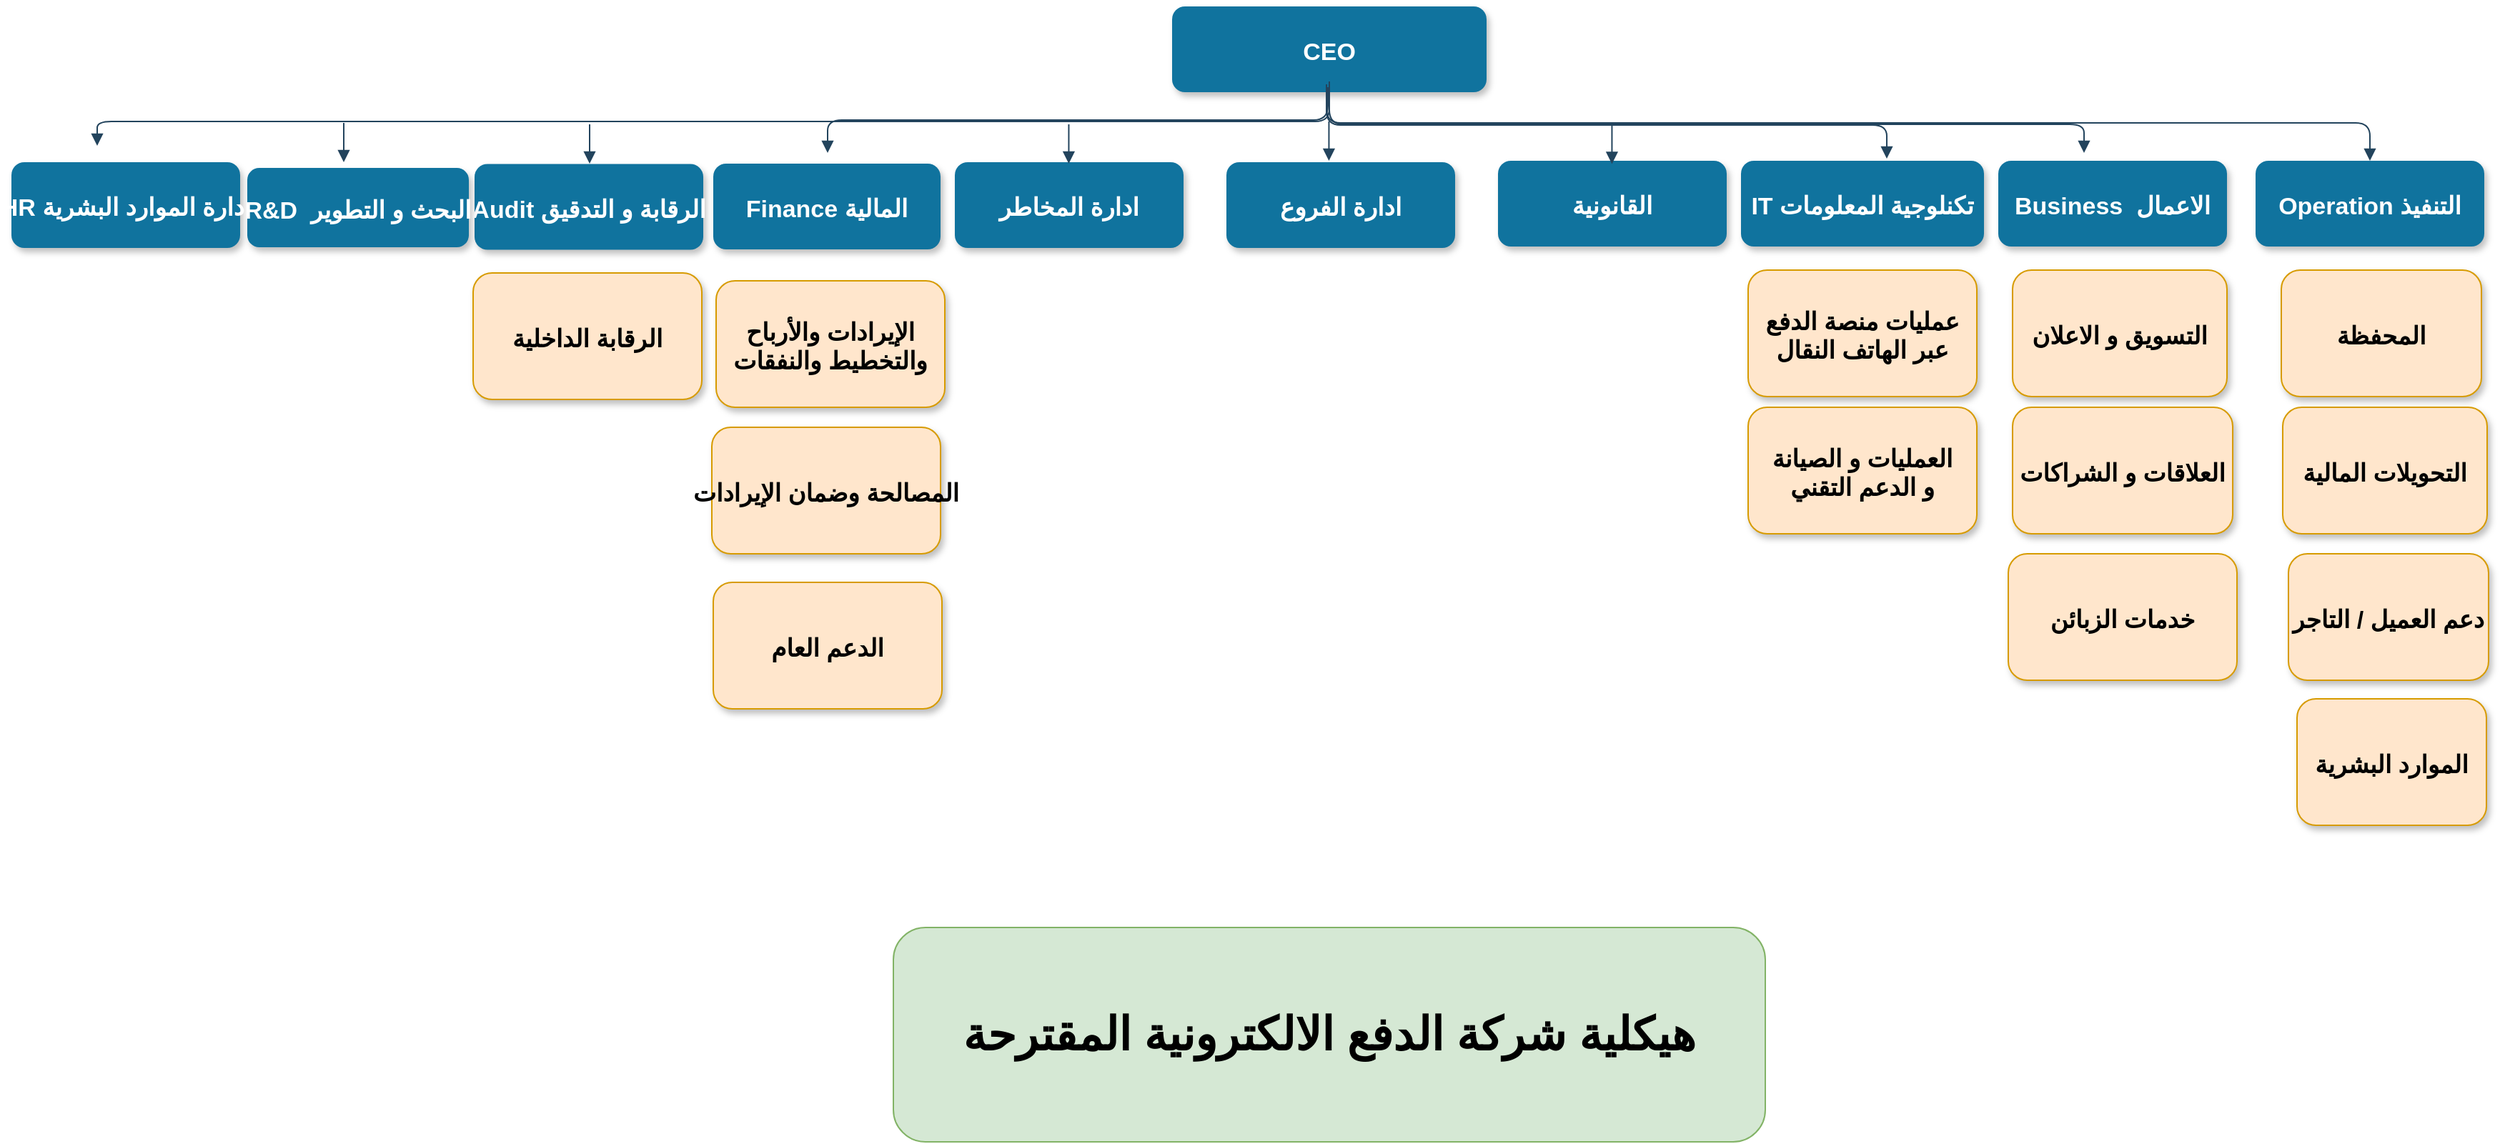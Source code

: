 <mxfile version="23.1.5" type="github">
  <diagram name="Page-1" id="97916047-d0de-89f5-080d-49f4d83e522f">
    <mxGraphModel dx="2390" dy="1230" grid="1" gridSize="10" guides="1" tooltips="1" connect="1" arrows="1" fold="1" page="1" pageScale="1.5" pageWidth="1169" pageHeight="827" background="none" math="0" shadow="0">
      <root>
        <mxCell id="0" />
        <mxCell id="1" parent="0" />
        <mxCell id="4" value="HR ادارة الموارد البشرية" style="rounded=1;fillColor=#10739E;strokeColor=none;shadow=1;gradientColor=none;fontStyle=1;fontColor=#FFFFFF;fontSize=17;strokeWidth=1;" parent="1" vertex="1">
          <mxGeometry x="10" y="454.5" width="160" height="60" as="geometry" />
        </mxCell>
        <mxCell id="3" value="CEO" style="rounded=1;fillColor=#10739E;strokeColor=none;shadow=1;gradientColor=none;fontStyle=1;fontColor=#FFFFFF;fontSize=17;strokeWidth=1;" parent="1" vertex="1">
          <mxGeometry x="822" y="345.5" width="220" height="60" as="geometry" />
        </mxCell>
        <mxCell id="5" value="Finance المالية" style="rounded=1;fillColor=#10739E;strokeColor=none;shadow=1;gradientColor=none;fontStyle=1;fontColor=#FFFFFF;fontSize=17;strokeWidth=1;" parent="1" vertex="1">
          <mxGeometry x="501" y="455.5" width="159" height="60" as="geometry" />
        </mxCell>
        <mxCell id="6" value="IT تكنلوجية المعلومات" style="rounded=1;fillColor=#10739E;strokeColor=none;shadow=1;gradientColor=none;fontStyle=1;fontColor=#FFFFFF;fontSize=17;strokeWidth=1;" parent="1" vertex="1">
          <mxGeometry x="1220" y="453.5" width="170" height="60" as="geometry" />
        </mxCell>
        <mxCell id="9" value="Audit الرقابة و التدقيق" style="rounded=1;fillColor=#10739E;strokeColor=none;shadow=1;gradientColor=none;fontStyle=1;fontColor=#FFFFFF;fontSize=17;strokeWidth=1;" parent="1" vertex="1">
          <mxGeometry x="334" y="455.75" width="160" height="60" as="geometry" />
        </mxCell>
        <mxCell id="10" value="Business  الاعمال" style="rounded=1;fillColor=#10739E;strokeColor=none;shadow=1;gradientColor=none;fontStyle=1;fontColor=#FFFFFF;fontSize=17;strokeWidth=1;" parent="1" vertex="1">
          <mxGeometry x="1400" y="453.5" width="160" height="60" as="geometry" />
        </mxCell>
        <mxCell id="11" value="Operation التنفيذ" style="rounded=1;fillColor=#10739E;strokeColor=none;shadow=1;gradientColor=none;fontStyle=1;fontColor=#FFFFFF;fontSize=17;strokeWidth=1;" parent="1" vertex="1">
          <mxGeometry x="1580" y="453.5" width="160" height="60" as="geometry" />
        </mxCell>
        <mxCell id="30" value="" style="edgeStyle=elbowEdgeStyle;elbow=vertical;strokeWidth=1;endArrow=block;endFill=1;fontStyle=1;strokeColor=#23445D;fontSize=17;" parent="1" edge="1">
          <mxGeometry x="22" y="165.5" width="100" height="100" as="geometry">
            <mxPoint x="931" y="402" as="sourcePoint" />
            <mxPoint x="581" y="448" as="targetPoint" />
          </mxGeometry>
        </mxCell>
        <mxCell id="31" value="" style="edgeStyle=elbowEdgeStyle;elbow=vertical;strokeWidth=1;endArrow=block;endFill=1;fontStyle=1;strokeColor=#23445D;fontSize=17;" parent="1" edge="1">
          <mxGeometry x="22" y="165.5" width="100" height="100" as="geometry">
            <mxPoint x="932" y="408.5" as="sourcePoint" />
            <mxPoint x="70" y="443" as="targetPoint" />
          </mxGeometry>
        </mxCell>
        <mxCell id="32" value="" style="edgeStyle=elbowEdgeStyle;elbow=vertical;strokeWidth=1;endArrow=block;endFill=1;fontStyle=1;strokeColor=#23445D;fontSize=17;entryX=0.5;entryY=0;entryDx=0;entryDy=0;" parent="1" target="11" edge="1">
          <mxGeometry x="22" y="165.5" width="100" height="100" as="geometry">
            <mxPoint x="930" y="400.5" as="sourcePoint" />
            <mxPoint x="1460" y="455" as="targetPoint" />
          </mxGeometry>
        </mxCell>
        <mxCell id="39" value="" style="edgeStyle=elbowEdgeStyle;elbow=vertical;strokeWidth=1;endArrow=block;endFill=1;fontStyle=1;strokeColor=#23445D;fontSize=17;" parent="1" edge="1">
          <mxGeometry x="62" y="175.5" width="100" height="100" as="geometry">
            <mxPoint x="414.5" y="428" as="sourcePoint" />
            <mxPoint x="414.5" y="455.5" as="targetPoint" />
          </mxGeometry>
        </mxCell>
        <mxCell id="55" value="" style="edgeStyle=elbowEdgeStyle;elbow=vertical;strokeWidth=1;endArrow=block;endFill=1;fontStyle=1;strokeColor=#23445D;fontSize=17;" parent="1" edge="1">
          <mxGeometry x="22" y="165.5" width="100" height="100" as="geometry">
            <mxPoint x="932" y="398" as="sourcePoint" />
            <mxPoint x="1460" y="448" as="targetPoint" />
            <Array as="points">
              <mxPoint x="1052" y="428" />
              <mxPoint x="1132" y="393.5" />
            </Array>
          </mxGeometry>
        </mxCell>
        <mxCell id="xqLkP6JCB7rxwv551sbq-57" value="" style="edgeStyle=elbowEdgeStyle;elbow=vertical;strokeWidth=1;endArrow=block;endFill=1;fontStyle=1;strokeColor=#23445D;fontSize=17;" edge="1" parent="1">
          <mxGeometry x="22" y="165.5" width="100" height="100" as="geometry">
            <mxPoint x="930" y="400" as="sourcePoint" />
            <mxPoint x="1322" y="452" as="targetPoint" />
            <Array as="points">
              <mxPoint x="869" y="428.5" />
              <mxPoint x="949" y="394" />
            </Array>
          </mxGeometry>
        </mxCell>
        <mxCell id="xqLkP6JCB7rxwv551sbq-61" value="الرقابة الداخلية" style="rounded=1;fillColor=#ffe6cc;strokeColor=#d79b00;shadow=1;fontStyle=1;fontSize=17;strokeWidth=1;" vertex="1" parent="1">
          <mxGeometry x="333" y="532" width="160" height="88.5" as="geometry" />
        </mxCell>
        <mxCell id="xqLkP6JCB7rxwv551sbq-64" value="الإيرادات والأرباح &#xa;والتخطيط والنفقات" style="rounded=1;fillColor=#ffe6cc;strokeColor=#d79b00;shadow=1;fontStyle=1;fontSize=17;strokeWidth=1;" vertex="1" parent="1">
          <mxGeometry x="503" y="537.5" width="160" height="88.5" as="geometry" />
        </mxCell>
        <mxCell id="xqLkP6JCB7rxwv551sbq-65" value="المصالحة وضمان الإيرادات" style="rounded=1;fillColor=#ffe6cc;strokeColor=#d79b00;shadow=1;fontStyle=1;fontSize=17;strokeWidth=1;" vertex="1" parent="1">
          <mxGeometry x="500" y="640" width="160" height="88.5" as="geometry" />
        </mxCell>
        <mxCell id="xqLkP6JCB7rxwv551sbq-66" value="الدعم العام" style="rounded=1;fillColor=#ffe6cc;strokeColor=#d79b00;shadow=1;fontStyle=1;fontSize=17;strokeWidth=1;" vertex="1" parent="1">
          <mxGeometry x="501" y="748.5" width="160" height="88.5" as="geometry" />
        </mxCell>
        <mxCell id="xqLkP6JCB7rxwv551sbq-67" value="عمليات منصة الدفع &#xa;عبر الهاتف النقال" style="rounded=1;fillColor=#ffe6cc;strokeColor=#d79b00;shadow=1;fontStyle=1;fontSize=17;strokeWidth=1;" vertex="1" parent="1">
          <mxGeometry x="1225" y="530" width="160" height="88.5" as="geometry" />
        </mxCell>
        <mxCell id="xqLkP6JCB7rxwv551sbq-68" value="العمليات و الصيانة&#xa;و الدعم التقني" style="rounded=1;fillColor=#ffe6cc;strokeColor=#d79b00;shadow=1;fontStyle=1;fontSize=17;strokeWidth=1;" vertex="1" parent="1">
          <mxGeometry x="1225" y="626" width="160" height="88.5" as="geometry" />
        </mxCell>
        <mxCell id="xqLkP6JCB7rxwv551sbq-70" value="التسويق و الاعلان" style="rounded=1;fillColor=#ffe6cc;strokeColor=#d79b00;shadow=1;fontStyle=1;fontSize=17;strokeWidth=1;" vertex="1" parent="1">
          <mxGeometry x="1410" y="530" width="150" height="88.5" as="geometry" />
        </mxCell>
        <mxCell id="xqLkP6JCB7rxwv551sbq-71" value="العلاقات و الشراكات" style="rounded=1;fillColor=#ffe6cc;strokeColor=#d79b00;shadow=1;fontStyle=1;fontSize=17;strokeWidth=1;" vertex="1" parent="1">
          <mxGeometry x="1410" y="626" width="154" height="88.5" as="geometry" />
        </mxCell>
        <mxCell id="xqLkP6JCB7rxwv551sbq-72" value="خدمات الزبائن" style="rounded=1;fillColor=#ffe6cc;strokeColor=#d79b00;shadow=1;fontStyle=1;fontSize=17;strokeWidth=1;" vertex="1" parent="1">
          <mxGeometry x="1407" y="728.5" width="160" height="88.5" as="geometry" />
        </mxCell>
        <mxCell id="xqLkP6JCB7rxwv551sbq-73" value="المحفظة" style="rounded=1;fillColor=#ffe6cc;strokeColor=#d79b00;shadow=1;fontStyle=1;fontSize=17;strokeWidth=1;" vertex="1" parent="1">
          <mxGeometry x="1598" y="530" width="140" height="88.5" as="geometry" />
        </mxCell>
        <mxCell id="xqLkP6JCB7rxwv551sbq-74" value="التحويلات المالية" style="rounded=1;fillColor=#ffe6cc;strokeColor=#d79b00;shadow=1;fontStyle=1;fontSize=17;strokeWidth=1;" vertex="1" parent="1">
          <mxGeometry x="1599" y="626" width="143" height="88.5" as="geometry" />
        </mxCell>
        <mxCell id="xqLkP6JCB7rxwv551sbq-75" value="دعم العميل / التاجر" style="rounded=1;fillColor=#ffe6cc;strokeColor=#d79b00;shadow=1;fontStyle=1;fontSize=17;strokeWidth=1;" vertex="1" parent="1">
          <mxGeometry x="1603" y="728.5" width="140" height="88.5" as="geometry" />
        </mxCell>
        <mxCell id="xqLkP6JCB7rxwv551sbq-76" value="الموارد البشرية" style="rounded=1;fillColor=#ffe6cc;strokeColor=#d79b00;shadow=1;fontStyle=1;fontSize=17;strokeWidth=1;" vertex="1" parent="1">
          <mxGeometry x="1609" y="830" width="132.5" height="88.5" as="geometry" />
        </mxCell>
        <mxCell id="xqLkP6JCB7rxwv551sbq-78" value="هيكلية شركة الدفع الالكترونية المقترحة" style="rounded=1;whiteSpace=wrap;html=1;strokeWidth=1;fontStyle=1;fontSize=32;fillColor=#d5e8d4;strokeColor=#82b366;" vertex="1" parent="1">
          <mxGeometry x="627" y="990" width="610" height="150" as="geometry" />
        </mxCell>
        <mxCell id="xqLkP6JCB7rxwv551sbq-80" value="ادارة المخاطر" style="rounded=1;fillColor=#10739E;strokeColor=none;shadow=1;gradientColor=none;fontStyle=1;fontColor=#FFFFFF;fontSize=17;strokeWidth=1;" vertex="1" parent="1">
          <mxGeometry x="670" y="454.5" width="160" height="60" as="geometry" />
        </mxCell>
        <mxCell id="xqLkP6JCB7rxwv551sbq-82" value="R&amp;D  البحث و التطوير" style="rounded=1;fillColor=#10739E;strokeColor=none;shadow=1;gradientColor=none;fontStyle=1;fontColor=#FFFFFF;fontSize=17;strokeWidth=1;" vertex="1" parent="1">
          <mxGeometry x="175" y="458.5" width="155" height="55.5" as="geometry" />
        </mxCell>
        <mxCell id="xqLkP6JCB7rxwv551sbq-83" value="" style="edgeStyle=elbowEdgeStyle;elbow=vertical;strokeWidth=1;endArrow=block;endFill=1;fontStyle=1;strokeColor=#23445D;fontSize=17;" edge="1" parent="1">
          <mxGeometry x="62" y="175.5" width="100" height="100" as="geometry">
            <mxPoint x="242.5" y="427" as="sourcePoint" />
            <mxPoint x="242.5" y="454.5" as="targetPoint" />
          </mxGeometry>
        </mxCell>
        <mxCell id="xqLkP6JCB7rxwv551sbq-85" value="القانونية" style="rounded=1;fillColor=#10739E;strokeColor=none;shadow=1;gradientColor=none;fontStyle=1;fontColor=#FFFFFF;fontSize=17;strokeWidth=1;" vertex="1" parent="1">
          <mxGeometry x="1050" y="453.5" width="160" height="60" as="geometry" />
        </mxCell>
        <mxCell id="xqLkP6JCB7rxwv551sbq-86" value="ادارة الفروع" style="rounded=1;fillColor=#10739E;strokeColor=none;shadow=1;gradientColor=none;fontStyle=1;fontColor=#FFFFFF;fontSize=17;strokeWidth=1;" vertex="1" parent="1">
          <mxGeometry x="860" y="454.5" width="160" height="60" as="geometry" />
        </mxCell>
        <mxCell id="xqLkP6JCB7rxwv551sbq-87" value="" style="edgeStyle=elbowEdgeStyle;elbow=vertical;strokeWidth=1;endArrow=block;endFill=1;fontStyle=1;strokeColor=#23445D;fontSize=17;" edge="1" parent="1">
          <mxGeometry x="62" y="175.5" width="100" height="100" as="geometry">
            <mxPoint x="749.72" y="428" as="sourcePoint" />
            <mxPoint x="749.72" y="455.5" as="targetPoint" />
          </mxGeometry>
        </mxCell>
        <mxCell id="xqLkP6JCB7rxwv551sbq-90" value="" style="edgeStyle=elbowEdgeStyle;elbow=vertical;strokeWidth=1;endArrow=block;endFill=1;fontStyle=1;strokeColor=#23445D;fontSize=17;" edge="1" parent="1">
          <mxGeometry x="62" y="175.5" width="100" height="100" as="geometry">
            <mxPoint x="931.72" y="426" as="sourcePoint" />
            <mxPoint x="931.72" y="453.5" as="targetPoint" />
          </mxGeometry>
        </mxCell>
        <mxCell id="xqLkP6JCB7rxwv551sbq-91" value="" style="edgeStyle=elbowEdgeStyle;elbow=vertical;strokeWidth=1;endArrow=block;endFill=1;fontStyle=1;strokeColor=#23445D;fontSize=17;" edge="1" parent="1">
          <mxGeometry x="62" y="175.5" width="100" height="100" as="geometry">
            <mxPoint x="1129.72" y="428.25" as="sourcePoint" />
            <mxPoint x="1129.72" y="455.75" as="targetPoint" />
          </mxGeometry>
        </mxCell>
      </root>
    </mxGraphModel>
  </diagram>
</mxfile>
